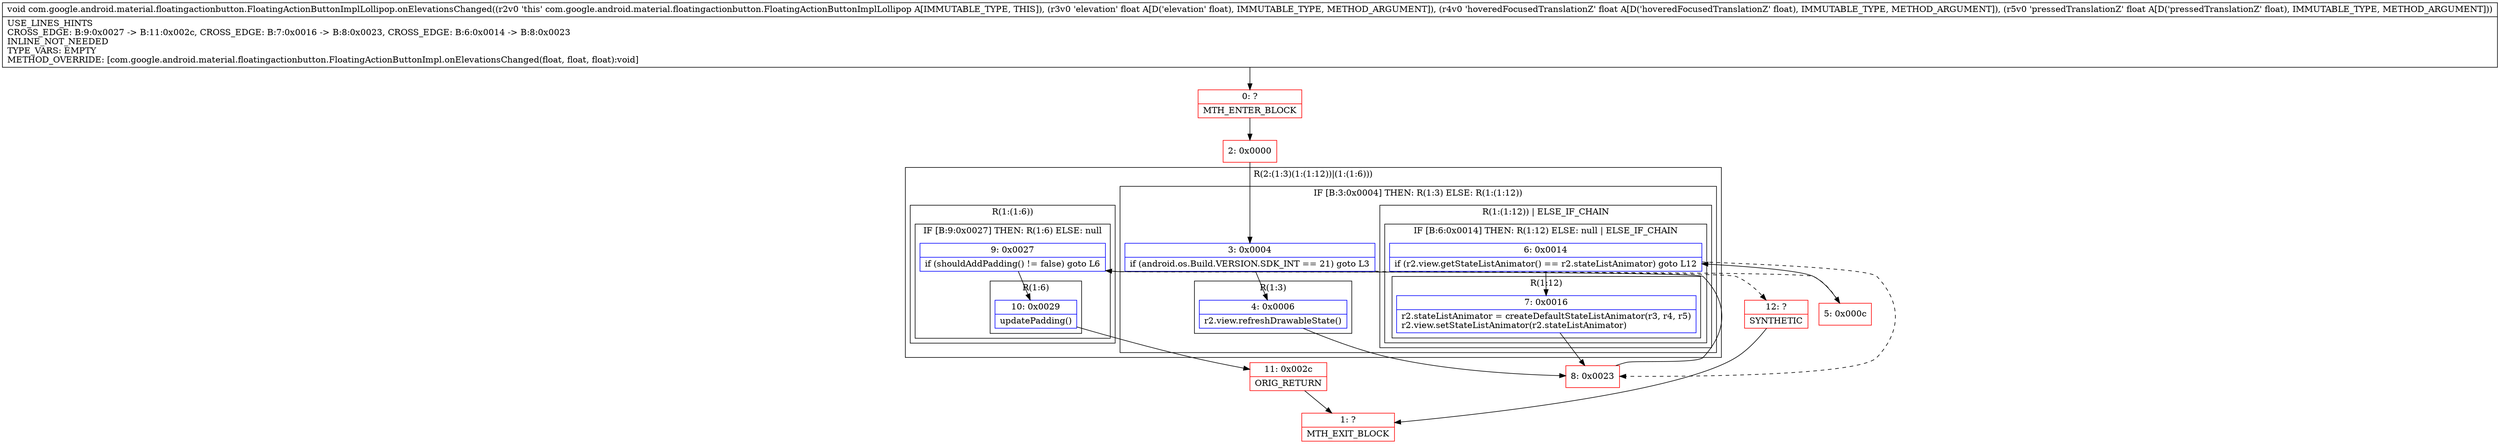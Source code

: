 digraph "CFG forcom.google.android.material.floatingactionbutton.FloatingActionButtonImplLollipop.onElevationsChanged(FFF)V" {
subgraph cluster_Region_1674624738 {
label = "R(2:(1:3)(1:(1:12))|(1:(1:6)))";
node [shape=record,color=blue];
subgraph cluster_IfRegion_1648052350 {
label = "IF [B:3:0x0004] THEN: R(1:3) ELSE: R(1:(1:12))";
node [shape=record,color=blue];
Node_3 [shape=record,label="{3\:\ 0x0004|if (android.os.Build.VERSION.SDK_INT == 21) goto L3\l}"];
subgraph cluster_Region_1626015516 {
label = "R(1:3)";
node [shape=record,color=blue];
Node_4 [shape=record,label="{4\:\ 0x0006|r2.view.refreshDrawableState()\l}"];
}
subgraph cluster_Region_332097452 {
label = "R(1:(1:12)) | ELSE_IF_CHAIN\l";
node [shape=record,color=blue];
subgraph cluster_IfRegion_1963654297 {
label = "IF [B:6:0x0014] THEN: R(1:12) ELSE: null | ELSE_IF_CHAIN\l";
node [shape=record,color=blue];
Node_6 [shape=record,label="{6\:\ 0x0014|if (r2.view.getStateListAnimator() == r2.stateListAnimator) goto L12\l}"];
subgraph cluster_Region_1305096958 {
label = "R(1:12)";
node [shape=record,color=blue];
Node_7 [shape=record,label="{7\:\ 0x0016|r2.stateListAnimator = createDefaultStateListAnimator(r3, r4, r5)\lr2.view.setStateListAnimator(r2.stateListAnimator)\l}"];
}
}
}
}
subgraph cluster_Region_1973493692 {
label = "R(1:(1:6))";
node [shape=record,color=blue];
subgraph cluster_IfRegion_1033887907 {
label = "IF [B:9:0x0027] THEN: R(1:6) ELSE: null";
node [shape=record,color=blue];
Node_9 [shape=record,label="{9\:\ 0x0027|if (shouldAddPadding() != false) goto L6\l}"];
subgraph cluster_Region_525544893 {
label = "R(1:6)";
node [shape=record,color=blue];
Node_10 [shape=record,label="{10\:\ 0x0029|updatePadding()\l}"];
}
}
}
}
Node_0 [shape=record,color=red,label="{0\:\ ?|MTH_ENTER_BLOCK\l}"];
Node_2 [shape=record,color=red,label="{2\:\ 0x0000}"];
Node_8 [shape=record,color=red,label="{8\:\ 0x0023}"];
Node_11 [shape=record,color=red,label="{11\:\ 0x002c|ORIG_RETURN\l}"];
Node_1 [shape=record,color=red,label="{1\:\ ?|MTH_EXIT_BLOCK\l}"];
Node_12 [shape=record,color=red,label="{12\:\ ?|SYNTHETIC\l}"];
Node_5 [shape=record,color=red,label="{5\:\ 0x000c}"];
MethodNode[shape=record,label="{void com.google.android.material.floatingactionbutton.FloatingActionButtonImplLollipop.onElevationsChanged((r2v0 'this' com.google.android.material.floatingactionbutton.FloatingActionButtonImplLollipop A[IMMUTABLE_TYPE, THIS]), (r3v0 'elevation' float A[D('elevation' float), IMMUTABLE_TYPE, METHOD_ARGUMENT]), (r4v0 'hoveredFocusedTranslationZ' float A[D('hoveredFocusedTranslationZ' float), IMMUTABLE_TYPE, METHOD_ARGUMENT]), (r5v0 'pressedTranslationZ' float A[D('pressedTranslationZ' float), IMMUTABLE_TYPE, METHOD_ARGUMENT]))  | USE_LINES_HINTS\lCROSS_EDGE: B:9:0x0027 \-\> B:11:0x002c, CROSS_EDGE: B:7:0x0016 \-\> B:8:0x0023, CROSS_EDGE: B:6:0x0014 \-\> B:8:0x0023\lINLINE_NOT_NEEDED\lTYPE_VARS: EMPTY\lMETHOD_OVERRIDE: [com.google.android.material.floatingactionbutton.FloatingActionButtonImpl.onElevationsChanged(float, float, float):void]\l}"];
MethodNode -> Node_0;Node_3 -> Node_4;
Node_3 -> Node_5[style=dashed];
Node_4 -> Node_8;
Node_6 -> Node_7;
Node_6 -> Node_8[style=dashed];
Node_7 -> Node_8;
Node_9 -> Node_10;
Node_9 -> Node_12[style=dashed];
Node_10 -> Node_11;
Node_0 -> Node_2;
Node_2 -> Node_3;
Node_8 -> Node_9;
Node_11 -> Node_1;
Node_12 -> Node_1;
Node_5 -> Node_6;
}

